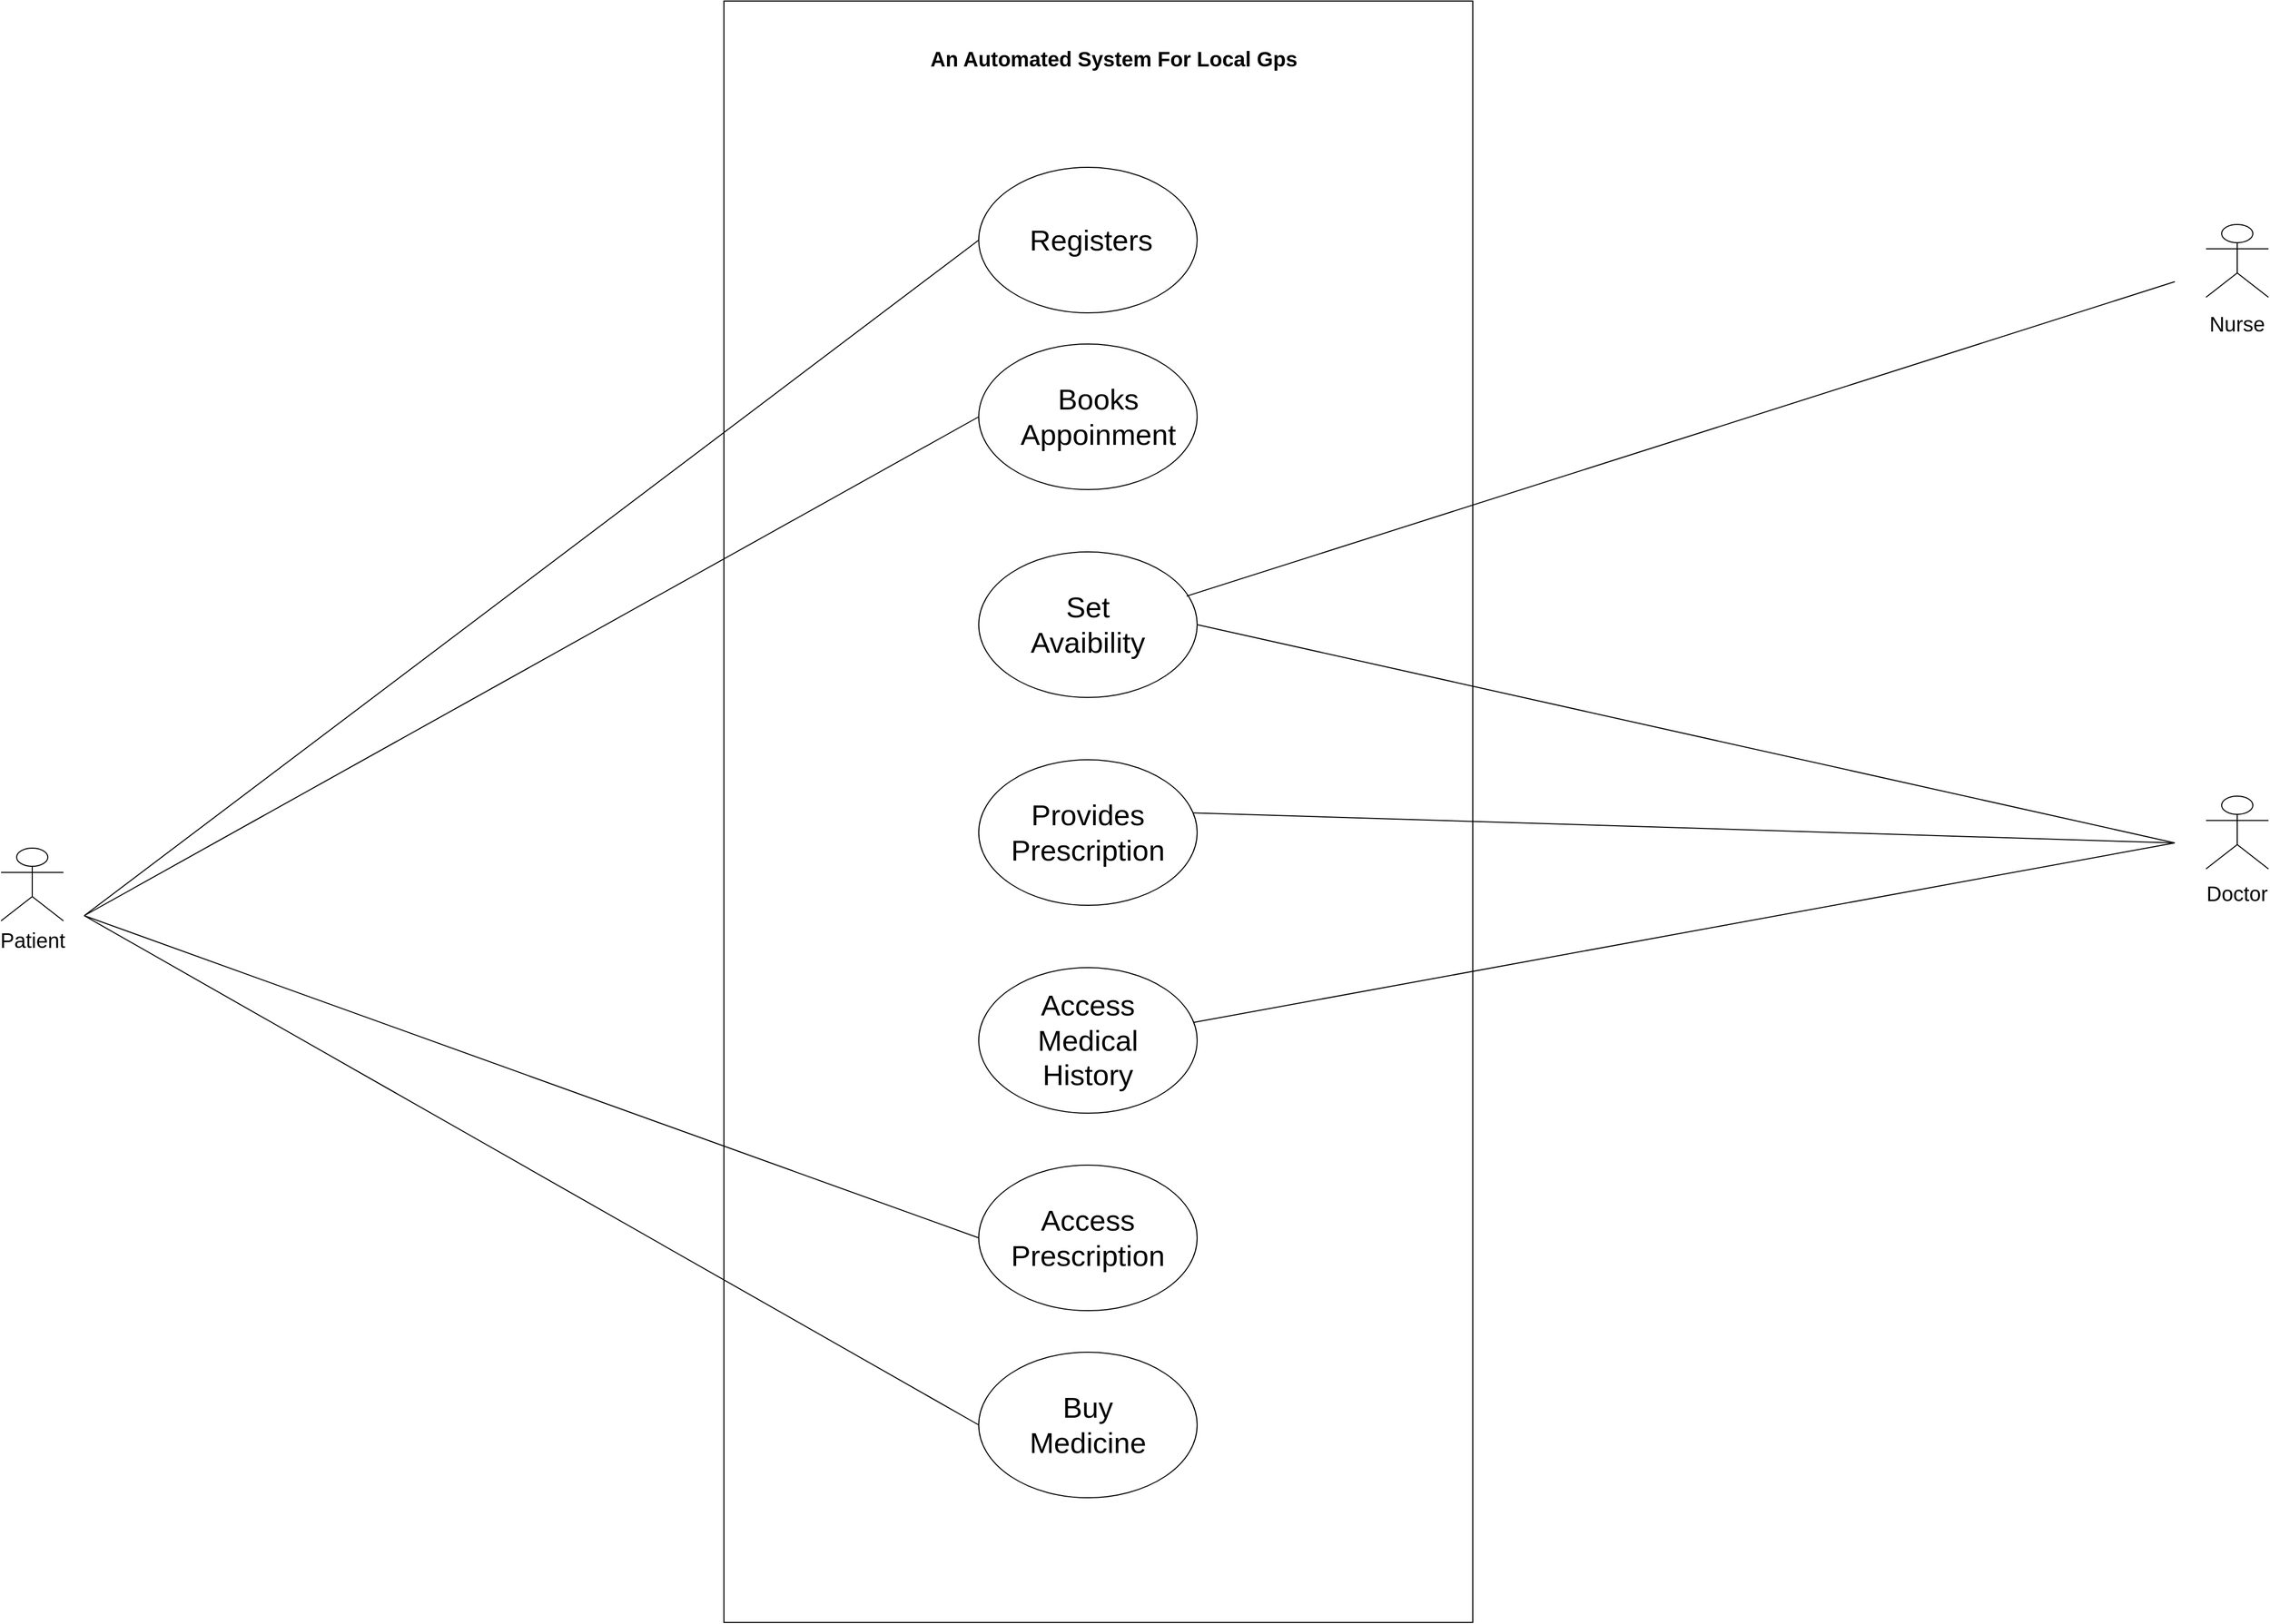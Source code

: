 <mxfile version="26.2.14">
  <diagram name="Page-1" id="W_wsLdD7hB8PhsNZbT7P">
    <mxGraphModel dx="4870" dy="2013" grid="1" gridSize="10" guides="1" tooltips="1" connect="1" arrows="1" fold="1" page="1" pageScale="1" pageWidth="827" pageHeight="1169" math="0" shadow="0">
      <root>
        <mxCell id="0" />
        <mxCell id="1" parent="0" />
        <mxCell id="OA7Pq8jb6d6wkW-jGK3K-1" value="" style="rounded=0;whiteSpace=wrap;html=1;fillColor=none;" parent="1" vertex="1">
          <mxGeometry x="75" y="30" width="720" height="1560" as="geometry" />
        </mxCell>
        <mxCell id="OA7Pq8jb6d6wkW-jGK3K-2" value="" style="ellipse;whiteSpace=wrap;html=1;" parent="1" vertex="1">
          <mxGeometry x="320" y="190" width="210" height="140" as="geometry" />
        </mxCell>
        <mxCell id="OA7Pq8jb6d6wkW-jGK3K-3" value="&lt;font style=&quot;font-size: 28px;&quot;&gt;Registers&lt;/font&gt;" style="text;html=1;align=left;verticalAlign=middle;whiteSpace=wrap;rounded=0;" parent="1" vertex="1">
          <mxGeometry x="367" y="245" width="116" height="30" as="geometry" />
        </mxCell>
        <mxCell id="OA7Pq8jb6d6wkW-jGK3K-4" value="" style="ellipse;whiteSpace=wrap;html=1;" parent="1" vertex="1">
          <mxGeometry x="320" y="360" width="210" height="140" as="geometry" />
        </mxCell>
        <mxCell id="OA7Pq8jb6d6wkW-jGK3K-5" value="&lt;font style=&quot;font-size: 28px;&quot;&gt;Books Appoinment&lt;/font&gt;" style="text;html=1;align=center;verticalAlign=middle;whiteSpace=wrap;rounded=0;" parent="1" vertex="1">
          <mxGeometry x="358" y="390" width="154" height="80" as="geometry" />
        </mxCell>
        <mxCell id="OA7Pq8jb6d6wkW-jGK3K-6" value="" style="ellipse;whiteSpace=wrap;html=1;" parent="1" vertex="1">
          <mxGeometry x="320" y="560" width="210" height="140" as="geometry" />
        </mxCell>
        <mxCell id="OA7Pq8jb6d6wkW-jGK3K-7" value="&lt;font style=&quot;font-size: 28px;&quot;&gt;Set Avaibility&lt;/font&gt;" style="text;html=1;align=center;verticalAlign=middle;whiteSpace=wrap;rounded=0;" parent="1" vertex="1">
          <mxGeometry x="348" y="590" width="154" height="80" as="geometry" />
        </mxCell>
        <mxCell id="OA7Pq8jb6d6wkW-jGK3K-8" value="" style="ellipse;whiteSpace=wrap;html=1;" parent="1" vertex="1">
          <mxGeometry x="320" y="760" width="210" height="140" as="geometry" />
        </mxCell>
        <mxCell id="OA7Pq8jb6d6wkW-jGK3K-9" value="&lt;font style=&quot;font-size: 28px;&quot;&gt;Provides Prescription&lt;/font&gt;" style="text;html=1;align=center;verticalAlign=middle;whiteSpace=wrap;rounded=0;" parent="1" vertex="1">
          <mxGeometry x="348" y="790" width="154" height="80" as="geometry" />
        </mxCell>
        <mxCell id="OA7Pq8jb6d6wkW-jGK3K-10" value="" style="ellipse;whiteSpace=wrap;html=1;" parent="1" vertex="1">
          <mxGeometry x="320" y="960" width="210" height="140" as="geometry" />
        </mxCell>
        <mxCell id="OA7Pq8jb6d6wkW-jGK3K-11" value="&lt;font style=&quot;font-size: 28px;&quot;&gt;Access Medical History&lt;/font&gt;" style="text;html=1;align=center;verticalAlign=middle;whiteSpace=wrap;rounded=0;" parent="1" vertex="1">
          <mxGeometry x="348" y="990" width="154" height="80" as="geometry" />
        </mxCell>
        <mxCell id="OA7Pq8jb6d6wkW-jGK3K-12" value="" style="ellipse;whiteSpace=wrap;html=1;" parent="1" vertex="1">
          <mxGeometry x="320" y="1150" width="210" height="140" as="geometry" />
        </mxCell>
        <mxCell id="OA7Pq8jb6d6wkW-jGK3K-13" value="" style="ellipse;whiteSpace=wrap;html=1;" parent="1" vertex="1">
          <mxGeometry x="320" y="1330" width="210" height="140" as="geometry" />
        </mxCell>
        <mxCell id="OA7Pq8jb6d6wkW-jGK3K-14" value="&lt;font style=&quot;font-size: 28px;&quot;&gt;Access Prescription&lt;/font&gt;" style="text;html=1;align=center;verticalAlign=middle;whiteSpace=wrap;rounded=0;" parent="1" vertex="1">
          <mxGeometry x="348" y="1180" width="154" height="80" as="geometry" />
        </mxCell>
        <mxCell id="OA7Pq8jb6d6wkW-jGK3K-15" value="&lt;font style=&quot;font-size: 20px;&quot;&gt;Patient&lt;/font&gt;" style="shape=umlActor;html=1;verticalLabelPosition=bottom;verticalAlign=top;align=center;" parent="1" vertex="1">
          <mxGeometry x="-620" y="845" width="60" height="70" as="geometry" />
        </mxCell>
        <mxCell id="OA7Pq8jb6d6wkW-jGK3K-16" value="" style="shape=umlActor;html=1;verticalLabelPosition=bottom;verticalAlign=top;align=center;" parent="1" vertex="1">
          <mxGeometry x="1500" y="795" width="60" height="70" as="geometry" />
        </mxCell>
        <mxCell id="OA7Pq8jb6d6wkW-jGK3K-17" value="" style="shape=umlActor;html=1;verticalLabelPosition=bottom;verticalAlign=top;align=center;" parent="1" vertex="1">
          <mxGeometry x="1500" y="245" width="60" height="70" as="geometry" />
        </mxCell>
        <mxCell id="OA7Pq8jb6d6wkW-jGK3K-19" value="&lt;font style=&quot;font-size: 20px;&quot;&gt;Doctor&lt;/font&gt;" style="text;html=1;align=center;verticalAlign=middle;whiteSpace=wrap;rounded=0;" parent="1" vertex="1">
          <mxGeometry x="1500" y="875" width="60" height="25" as="geometry" />
        </mxCell>
        <mxCell id="OA7Pq8jb6d6wkW-jGK3K-20" value="&lt;font style=&quot;font-size: 20px;&quot;&gt;Nurse&lt;/font&gt;" style="text;html=1;align=center;verticalAlign=middle;whiteSpace=wrap;rounded=0;" parent="1" vertex="1">
          <mxGeometry x="1500" y="325" width="60" height="30" as="geometry" />
        </mxCell>
        <mxCell id="OA7Pq8jb6d6wkW-jGK3K-22" value="" style="endArrow=none;html=1;rounded=0;entryX=0;entryY=0.5;entryDx=0;entryDy=0;" parent="1" target="OA7Pq8jb6d6wkW-jGK3K-2" edge="1">
          <mxGeometry width="50" height="50" relative="1" as="geometry">
            <mxPoint x="-540" y="910" as="sourcePoint" />
            <mxPoint x="140" y="330" as="targetPoint" />
          </mxGeometry>
        </mxCell>
        <mxCell id="OA7Pq8jb6d6wkW-jGK3K-23" value="" style="endArrow=none;html=1;rounded=0;entryX=0;entryY=0.5;entryDx=0;entryDy=0;" parent="1" target="OA7Pq8jb6d6wkW-jGK3K-4" edge="1">
          <mxGeometry width="50" height="50" relative="1" as="geometry">
            <mxPoint x="-540" y="910" as="sourcePoint" />
            <mxPoint x="348" y="351.5" as="targetPoint" />
          </mxGeometry>
        </mxCell>
        <mxCell id="OA7Pq8jb6d6wkW-jGK3K-24" value="" style="endArrow=none;html=1;rounded=0;entryX=0;entryY=0.5;entryDx=0;entryDy=0;" parent="1" target="OA7Pq8jb6d6wkW-jGK3K-13" edge="1">
          <mxGeometry width="50" height="50" relative="1" as="geometry">
            <mxPoint x="-540" y="910" as="sourcePoint" />
            <mxPoint x="288.19" y="1073.25" as="targetPoint" />
          </mxGeometry>
        </mxCell>
        <mxCell id="OA7Pq8jb6d6wkW-jGK3K-25" value="" style="endArrow=none;html=1;rounded=0;" parent="1" edge="1">
          <mxGeometry width="50" height="50" relative="1" as="geometry">
            <mxPoint x="530" y="630" as="sourcePoint" />
            <mxPoint x="1470" y="840" as="targetPoint" />
          </mxGeometry>
        </mxCell>
        <mxCell id="OA7Pq8jb6d6wkW-jGK3K-26" value="" style="endArrow=none;html=1;rounded=0;exitX=0.983;exitY=0.365;exitDx=0;exitDy=0;exitPerimeter=0;" parent="1" source="OA7Pq8jb6d6wkW-jGK3K-8" edge="1">
          <mxGeometry width="50" height="50" relative="1" as="geometry">
            <mxPoint x="530" y="810" as="sourcePoint" />
            <mxPoint x="1470" y="840" as="targetPoint" />
          </mxGeometry>
        </mxCell>
        <mxCell id="OA7Pq8jb6d6wkW-jGK3K-27" value="" style="endArrow=none;html=1;rounded=0;exitX=0.986;exitY=0.376;exitDx=0;exitDy=0;exitPerimeter=0;" parent="1" source="OA7Pq8jb6d6wkW-jGK3K-10" edge="1">
          <mxGeometry width="50" height="50" relative="1" as="geometry">
            <mxPoint x="530" y="1180" as="sourcePoint" />
            <mxPoint x="1470" y="840" as="targetPoint" />
          </mxGeometry>
        </mxCell>
        <mxCell id="OA7Pq8jb6d6wkW-jGK3K-28" value="" style="endArrow=none;html=1;rounded=0;entryX=0;entryY=0.5;entryDx=0;entryDy=0;" parent="1" target="OA7Pq8jb6d6wkW-jGK3K-12" edge="1">
          <mxGeometry width="50" height="50" relative="1" as="geometry">
            <mxPoint x="-540" y="910" as="sourcePoint" />
            <mxPoint x="327" y="1360.5" as="targetPoint" />
          </mxGeometry>
        </mxCell>
        <mxCell id="OA7Pq8jb6d6wkW-jGK3K-30" value="" style="endArrow=none;html=1;rounded=0;exitX=0.952;exitY=0.304;exitDx=0;exitDy=0;exitPerimeter=0;" parent="1" source="OA7Pq8jb6d6wkW-jGK3K-6" edge="1">
          <mxGeometry width="50" height="50" relative="1" as="geometry">
            <mxPoint x="540" y="1020" as="sourcePoint" />
            <mxPoint x="1470" y="300" as="targetPoint" />
          </mxGeometry>
        </mxCell>
        <mxCell id="OA7Pq8jb6d6wkW-jGK3K-31" value="&lt;b&gt;An Automated System For Local Gps&lt;/b&gt;" style="text;html=1;align=center;verticalAlign=middle;whiteSpace=wrap;rounded=0;fontSize=20;" parent="1" vertex="1">
          <mxGeometry x="200" y="70" width="500" height="30" as="geometry" />
        </mxCell>
        <mxCell id="OA7Pq8jb6d6wkW-jGK3K-32" value="&lt;font style=&quot;font-size: 28px;&quot;&gt;Buy Medicine&lt;/font&gt;" style="text;html=1;align=center;verticalAlign=middle;whiteSpace=wrap;rounded=0;" parent="1" vertex="1">
          <mxGeometry x="348" y="1360" width="154" height="80" as="geometry" />
        </mxCell>
      </root>
    </mxGraphModel>
  </diagram>
</mxfile>
